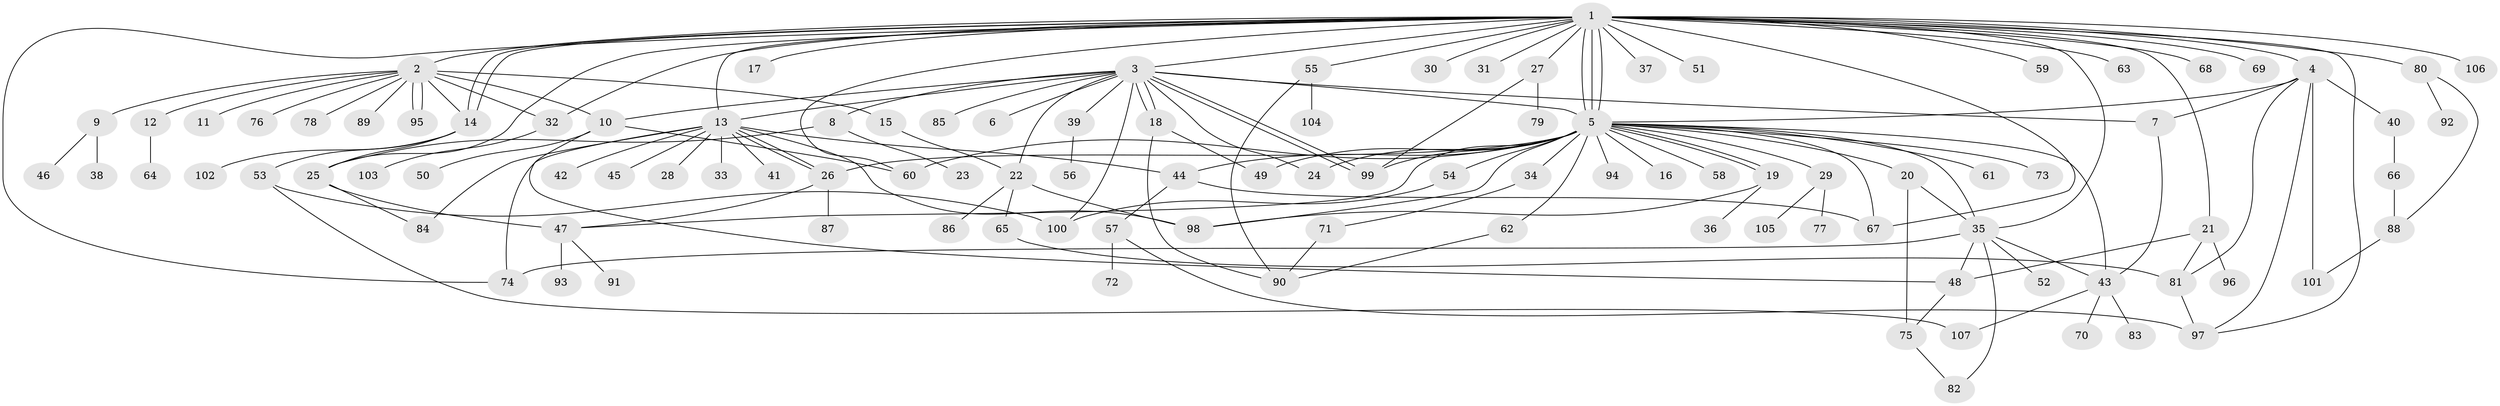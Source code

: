 // coarse degree distribution, {26: 0.018867924528301886, 13: 0.018867924528301886, 14: 0.018867924528301886, 5: 0.05660377358490566, 25: 0.018867924528301886, 1: 0.5094339622641509, 2: 0.16981132075471697, 6: 0.05660377358490566, 9: 0.018867924528301886, 8: 0.018867924528301886, 3: 0.05660377358490566, 4: 0.03773584905660377}
// Generated by graph-tools (version 1.1) at 2025/18/03/04/25 18:18:09]
// undirected, 107 vertices, 163 edges
graph export_dot {
graph [start="1"]
  node [color=gray90,style=filled];
  1;
  2;
  3;
  4;
  5;
  6;
  7;
  8;
  9;
  10;
  11;
  12;
  13;
  14;
  15;
  16;
  17;
  18;
  19;
  20;
  21;
  22;
  23;
  24;
  25;
  26;
  27;
  28;
  29;
  30;
  31;
  32;
  33;
  34;
  35;
  36;
  37;
  38;
  39;
  40;
  41;
  42;
  43;
  44;
  45;
  46;
  47;
  48;
  49;
  50;
  51;
  52;
  53;
  54;
  55;
  56;
  57;
  58;
  59;
  60;
  61;
  62;
  63;
  64;
  65;
  66;
  67;
  68;
  69;
  70;
  71;
  72;
  73;
  74;
  75;
  76;
  77;
  78;
  79;
  80;
  81;
  82;
  83;
  84;
  85;
  86;
  87;
  88;
  89;
  90;
  91;
  92;
  93;
  94;
  95;
  96;
  97;
  98;
  99;
  100;
  101;
  102;
  103;
  104;
  105;
  106;
  107;
  1 -- 2;
  1 -- 3;
  1 -- 4;
  1 -- 5;
  1 -- 5;
  1 -- 5;
  1 -- 13;
  1 -- 14;
  1 -- 14;
  1 -- 17;
  1 -- 21;
  1 -- 25;
  1 -- 27;
  1 -- 30;
  1 -- 31;
  1 -- 32;
  1 -- 35;
  1 -- 37;
  1 -- 51;
  1 -- 55;
  1 -- 59;
  1 -- 60;
  1 -- 63;
  1 -- 67;
  1 -- 68;
  1 -- 69;
  1 -- 74;
  1 -- 80;
  1 -- 97;
  1 -- 106;
  2 -- 9;
  2 -- 10;
  2 -- 11;
  2 -- 12;
  2 -- 14;
  2 -- 15;
  2 -- 32;
  2 -- 76;
  2 -- 78;
  2 -- 89;
  2 -- 95;
  2 -- 95;
  3 -- 5;
  3 -- 6;
  3 -- 7;
  3 -- 8;
  3 -- 10;
  3 -- 13;
  3 -- 18;
  3 -- 18;
  3 -- 22;
  3 -- 24;
  3 -- 39;
  3 -- 85;
  3 -- 99;
  3 -- 99;
  3 -- 100;
  4 -- 5;
  4 -- 7;
  4 -- 40;
  4 -- 81;
  4 -- 97;
  4 -- 101;
  5 -- 16;
  5 -- 19;
  5 -- 19;
  5 -- 20;
  5 -- 24;
  5 -- 26;
  5 -- 29;
  5 -- 34;
  5 -- 35;
  5 -- 43;
  5 -- 44;
  5 -- 47;
  5 -- 49;
  5 -- 54;
  5 -- 58;
  5 -- 60;
  5 -- 61;
  5 -- 62;
  5 -- 67;
  5 -- 73;
  5 -- 94;
  5 -- 98;
  5 -- 99;
  7 -- 43;
  8 -- 23;
  8 -- 25;
  9 -- 38;
  9 -- 46;
  10 -- 48;
  10 -- 50;
  10 -- 60;
  12 -- 64;
  13 -- 26;
  13 -- 26;
  13 -- 28;
  13 -- 33;
  13 -- 41;
  13 -- 42;
  13 -- 44;
  13 -- 45;
  13 -- 74;
  13 -- 84;
  13 -- 98;
  14 -- 25;
  14 -- 53;
  14 -- 102;
  15 -- 22;
  18 -- 49;
  18 -- 90;
  19 -- 36;
  19 -- 98;
  20 -- 35;
  20 -- 75;
  21 -- 48;
  21 -- 81;
  21 -- 96;
  22 -- 65;
  22 -- 86;
  22 -- 98;
  25 -- 47;
  25 -- 84;
  26 -- 47;
  26 -- 87;
  27 -- 79;
  27 -- 99;
  29 -- 77;
  29 -- 105;
  32 -- 103;
  34 -- 71;
  35 -- 43;
  35 -- 48;
  35 -- 52;
  35 -- 74;
  35 -- 82;
  39 -- 56;
  40 -- 66;
  43 -- 70;
  43 -- 83;
  43 -- 107;
  44 -- 57;
  44 -- 67;
  47 -- 91;
  47 -- 93;
  48 -- 75;
  53 -- 100;
  53 -- 107;
  54 -- 100;
  55 -- 90;
  55 -- 104;
  57 -- 72;
  57 -- 97;
  62 -- 90;
  65 -- 81;
  66 -- 88;
  71 -- 90;
  75 -- 82;
  80 -- 88;
  80 -- 92;
  81 -- 97;
  88 -- 101;
}
